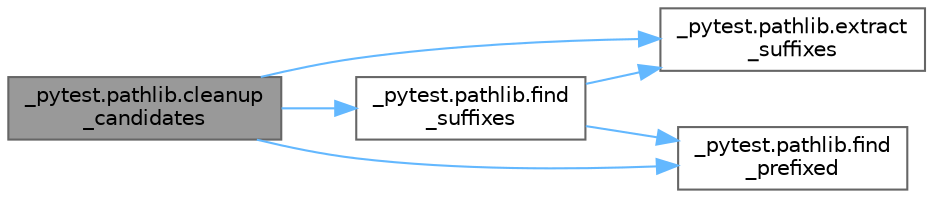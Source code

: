 digraph "_pytest.pathlib.cleanup_candidates"
{
 // LATEX_PDF_SIZE
  bgcolor="transparent";
  edge [fontname=Helvetica,fontsize=10,labelfontname=Helvetica,labelfontsize=10];
  node [fontname=Helvetica,fontsize=10,shape=box,height=0.2,width=0.4];
  rankdir="LR";
  Node1 [id="Node000001",label="_pytest.pathlib.cleanup\l_candidates",height=0.2,width=0.4,color="gray40", fillcolor="grey60", style="filled", fontcolor="black",tooltip=" "];
  Node1 -> Node2 [id="edge1_Node000001_Node000002",color="steelblue1",style="solid",tooltip=" "];
  Node2 [id="Node000002",label="_pytest.pathlib.extract\l_suffixes",height=0.2,width=0.4,color="grey40", fillcolor="white", style="filled",URL="$namespace__pytest_1_1pathlib.html#a0addba70a654b247e36cb4401bc7dc12",tooltip=" "];
  Node1 -> Node3 [id="edge2_Node000001_Node000003",color="steelblue1",style="solid",tooltip=" "];
  Node3 [id="Node000003",label="_pytest.pathlib.find\l_prefixed",height=0.2,width=0.4,color="grey40", fillcolor="white", style="filled",URL="$namespace__pytest_1_1pathlib.html#ab1843653a064d8dee4dcf9a5cc00679c",tooltip=" "];
  Node1 -> Node4 [id="edge3_Node000001_Node000004",color="steelblue1",style="solid",tooltip=" "];
  Node4 [id="Node000004",label="_pytest.pathlib.find\l_suffixes",height=0.2,width=0.4,color="grey40", fillcolor="white", style="filled",URL="$namespace__pytest_1_1pathlib.html#ae5a66215e40cad20f751eddc3c6e8721",tooltip=" "];
  Node4 -> Node2 [id="edge4_Node000004_Node000002",color="steelblue1",style="solid",tooltip=" "];
  Node4 -> Node3 [id="edge5_Node000004_Node000003",color="steelblue1",style="solid",tooltip=" "];
}
